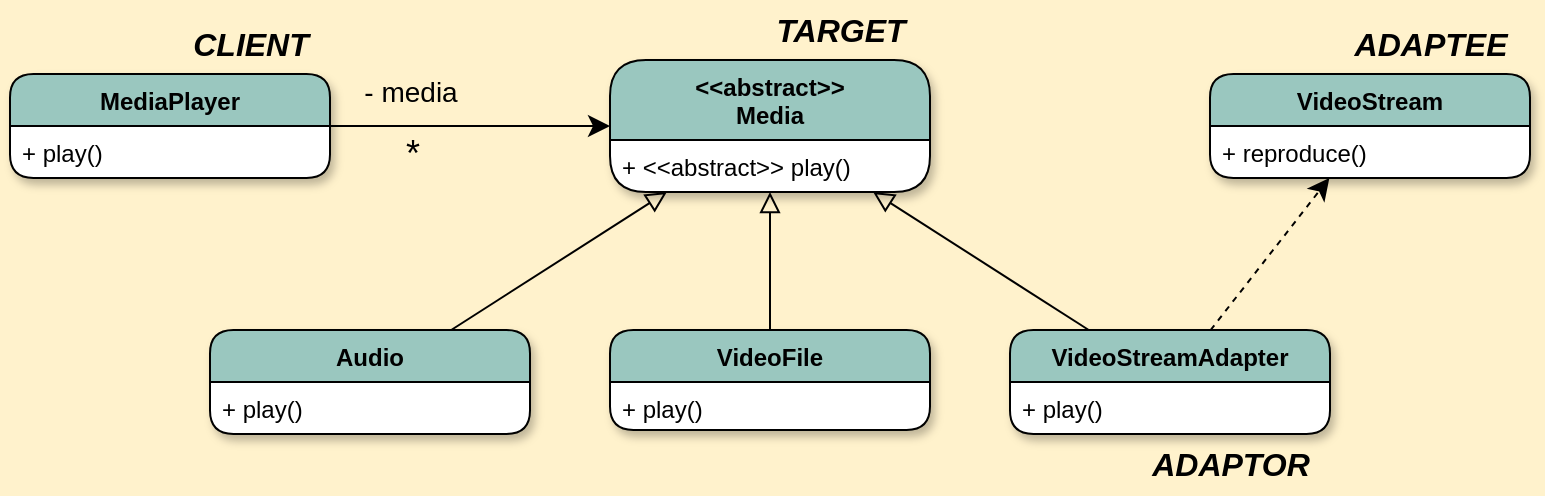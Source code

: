 <mxfile version="24.1.0" type="device">
  <diagram id="C5RBs43oDa-KdzZeNtuy" name="Page-1">
    <mxGraphModel dx="1707" dy="574" grid="1" gridSize="10" guides="1" tooltips="1" connect="1" arrows="1" fold="1" page="1" pageScale="1" pageWidth="827" pageHeight="1169" background="#FFF2CC" math="0" shadow="0">
      <root>
        <mxCell id="WIyWlLk6GJQsqaUBKTNV-0" />
        <mxCell id="WIyWlLk6GJQsqaUBKTNV-1" parent="WIyWlLk6GJQsqaUBKTNV-0" />
        <mxCell id="pfU2cds7c2ROvcjzNyZ2-8" style="edgeStyle=none;curved=1;rounded=0;orthogonalLoop=1;jettySize=auto;html=1;fontSize=12;startSize=8;endSize=8;strokeColor=#000000;" parent="WIyWlLk6GJQsqaUBKTNV-1" source="pfU2cds7c2ROvcjzNyZ2-0" target="pfU2cds7c2ROvcjzNyZ2-4" edge="1">
          <mxGeometry relative="1" as="geometry" />
        </mxCell>
        <mxCell id="pfU2cds7c2ROvcjzNyZ2-9" value="- media" style="edgeLabel;html=1;align=center;verticalAlign=middle;resizable=0;points=[];fontSize=14;labelBackgroundColor=none;fontColor=#000000;" parent="pfU2cds7c2ROvcjzNyZ2-8" vertex="1" connectable="0">
          <mxGeometry x="-0.431" y="-2" relative="1" as="geometry">
            <mxPoint y="-19" as="offset" />
          </mxGeometry>
        </mxCell>
        <mxCell id="pfU2cds7c2ROvcjzNyZ2-39" value="*" style="edgeLabel;html=1;align=center;verticalAlign=middle;resizable=0;points=[];fontSize=18;labelBackgroundColor=none;fontColor=#000000;" parent="pfU2cds7c2ROvcjzNyZ2-8" vertex="1" connectable="0">
          <mxGeometry x="-0.414" relative="1" as="geometry">
            <mxPoint y="14" as="offset" />
          </mxGeometry>
        </mxCell>
        <mxCell id="pfU2cds7c2ROvcjzNyZ2-0" value="MediaPlayer" style="swimlane;fontStyle=1;align=center;verticalAlign=top;childLayout=stackLayout;horizontal=1;startSize=26;horizontalStack=0;resizeParent=1;resizeParentMax=0;resizeLast=0;collapsible=1;marginBottom=0;whiteSpace=wrap;html=1;fillColor=#9AC7BF;swimlaneFillColor=default;rounded=1;shadow=1;" parent="WIyWlLk6GJQsqaUBKTNV-1" vertex="1">
          <mxGeometry y="190" width="160" height="52" as="geometry" />
        </mxCell>
        <mxCell id="pfU2cds7c2ROvcjzNyZ2-37" value="+ play()" style="text;strokeColor=none;fillColor=none;align=left;verticalAlign=top;spacingLeft=4;spacingRight=4;overflow=hidden;rotatable=0;points=[[0,0.5],[1,0.5]];portConstraint=eastwest;whiteSpace=wrap;html=1;" parent="pfU2cds7c2ROvcjzNyZ2-0" vertex="1">
          <mxGeometry y="26" width="160" height="26" as="geometry" />
        </mxCell>
        <mxCell id="pfU2cds7c2ROvcjzNyZ2-4" value="&amp;lt;&amp;lt;abstract&amp;gt;&amp;gt;&lt;div&gt;Media&lt;/div&gt;" style="swimlane;fontStyle=1;align=center;verticalAlign=top;childLayout=stackLayout;horizontal=1;startSize=40;horizontalStack=0;resizeParent=1;resizeParentMax=0;resizeLast=0;collapsible=1;marginBottom=0;whiteSpace=wrap;html=1;fillColor=#9AC7BF;swimlaneFillColor=default;rounded=1;shadow=1;" parent="WIyWlLk6GJQsqaUBKTNV-1" vertex="1">
          <mxGeometry x="300" y="183" width="160" height="66" as="geometry" />
        </mxCell>
        <mxCell id="pfU2cds7c2ROvcjzNyZ2-7" value="+ &amp;lt;&amp;lt;abstract&amp;gt;&amp;gt; play()" style="text;strokeColor=none;fillColor=none;align=left;verticalAlign=top;spacingLeft=4;spacingRight=4;overflow=hidden;rotatable=0;points=[[0,0.5],[1,0.5]];portConstraint=eastwest;whiteSpace=wrap;html=1;" parent="pfU2cds7c2ROvcjzNyZ2-4" vertex="1">
          <mxGeometry y="40" width="160" height="26" as="geometry" />
        </mxCell>
        <mxCell id="pfU2cds7c2ROvcjzNyZ2-18" style="edgeStyle=none;curved=1;rounded=0;orthogonalLoop=1;jettySize=auto;html=1;fontSize=12;startSize=8;endSize=8;endArrow=block;endFill=0;strokeColor=#000000;" parent="WIyWlLk6GJQsqaUBKTNV-1" source="pfU2cds7c2ROvcjzNyZ2-10" target="pfU2cds7c2ROvcjzNyZ2-4" edge="1">
          <mxGeometry relative="1" as="geometry" />
        </mxCell>
        <mxCell id="pfU2cds7c2ROvcjzNyZ2-10" value="Audio" style="swimlane;fontStyle=1;align=center;verticalAlign=top;childLayout=stackLayout;horizontal=1;startSize=26;horizontalStack=0;resizeParent=1;resizeParentMax=0;resizeLast=0;collapsible=1;marginBottom=0;whiteSpace=wrap;html=1;fillColor=#9AC7BF;swimlaneFillColor=default;rounded=1;shadow=1;" parent="WIyWlLk6GJQsqaUBKTNV-1" vertex="1">
          <mxGeometry x="100" y="318" width="160" height="52" as="geometry" />
        </mxCell>
        <mxCell id="pfU2cds7c2ROvcjzNyZ2-38" value="+ play()" style="text;strokeColor=none;fillColor=none;align=left;verticalAlign=top;spacingLeft=4;spacingRight=4;overflow=hidden;rotatable=0;points=[[0,0.5],[1,0.5]];portConstraint=eastwest;whiteSpace=wrap;html=1;" parent="pfU2cds7c2ROvcjzNyZ2-10" vertex="1">
          <mxGeometry y="26" width="160" height="26" as="geometry" />
        </mxCell>
        <mxCell id="pfU2cds7c2ROvcjzNyZ2-19" style="edgeStyle=none;curved=1;rounded=0;orthogonalLoop=1;jettySize=auto;html=1;fontSize=12;startSize=8;endSize=8;strokeColor=#000000;align=center;verticalAlign=middle;fontFamily=Helvetica;fontColor=default;labelBackgroundColor=default;endArrow=block;endFill=0;" parent="WIyWlLk6GJQsqaUBKTNV-1" source="pfU2cds7c2ROvcjzNyZ2-14" target="pfU2cds7c2ROvcjzNyZ2-4" edge="1">
          <mxGeometry relative="1" as="geometry" />
        </mxCell>
        <mxCell id="pfU2cds7c2ROvcjzNyZ2-14" value="VideoFile" style="swimlane;fontStyle=1;align=center;verticalAlign=top;childLayout=stackLayout;horizontal=1;startSize=26;horizontalStack=0;resizeParent=1;resizeParentMax=0;resizeLast=0;collapsible=1;marginBottom=0;whiteSpace=wrap;html=1;fillColor=#9AC7BF;swimlaneFillColor=default;rounded=1;shadow=1;" parent="WIyWlLk6GJQsqaUBKTNV-1" vertex="1">
          <mxGeometry x="300" y="318" width="160" height="50" as="geometry" />
        </mxCell>
        <mxCell id="pfU2cds7c2ROvcjzNyZ2-35" value="+ play()" style="text;strokeColor=none;fillColor=none;align=left;verticalAlign=top;spacingLeft=4;spacingRight=4;overflow=hidden;rotatable=0;points=[[0,0.5],[1,0.5]];portConstraint=eastwest;whiteSpace=wrap;html=1;" parent="pfU2cds7c2ROvcjzNyZ2-14" vertex="1">
          <mxGeometry y="26" width="160" height="24" as="geometry" />
        </mxCell>
        <mxCell id="pfU2cds7c2ROvcjzNyZ2-20" value="VideoStream" style="swimlane;fontStyle=1;align=center;verticalAlign=top;childLayout=stackLayout;horizontal=1;startSize=26;horizontalStack=0;resizeParent=1;resizeParentMax=0;resizeLast=0;collapsible=1;marginBottom=0;whiteSpace=wrap;html=1;fillColor=#9AC7BF;swimlaneFillColor=default;rounded=1;shadow=1;" parent="WIyWlLk6GJQsqaUBKTNV-1" vertex="1">
          <mxGeometry x="600" y="190" width="160" height="52" as="geometry" />
        </mxCell>
        <mxCell id="pfU2cds7c2ROvcjzNyZ2-23" value="+ reproduce()" style="text;strokeColor=none;fillColor=none;align=left;verticalAlign=top;spacingLeft=4;spacingRight=4;overflow=hidden;rotatable=0;points=[[0,0.5],[1,0.5]];portConstraint=eastwest;whiteSpace=wrap;html=1;" parent="pfU2cds7c2ROvcjzNyZ2-20" vertex="1">
          <mxGeometry y="26" width="160" height="26" as="geometry" />
        </mxCell>
        <mxCell id="pfU2cds7c2ROvcjzNyZ2-24" value="CLIENT" style="text;html=1;align=center;verticalAlign=middle;resizable=0;points=[];autosize=1;strokeColor=none;fillColor=none;fontSize=16;fontColor=#000000;fontStyle=3" parent="WIyWlLk6GJQsqaUBKTNV-1" vertex="1">
          <mxGeometry x="80" y="160" width="80" height="30" as="geometry" />
        </mxCell>
        <mxCell id="pfU2cds7c2ROvcjzNyZ2-25" value="TARGET" style="text;html=1;align=center;verticalAlign=middle;resizable=0;points=[];autosize=1;strokeColor=none;fillColor=none;fontSize=16;fontColor=#000000;fontStyle=3" parent="WIyWlLk6GJQsqaUBKTNV-1" vertex="1">
          <mxGeometry x="370" y="153" width="90" height="30" as="geometry" />
        </mxCell>
        <mxCell id="pfU2cds7c2ROvcjzNyZ2-26" value="ADAPTEE" style="text;html=1;align=center;verticalAlign=middle;resizable=0;points=[];autosize=1;strokeColor=none;fillColor=none;fontSize=16;fontColor=#000000;fontStyle=3" parent="WIyWlLk6GJQsqaUBKTNV-1" vertex="1">
          <mxGeometry x="660" y="160" width="100" height="30" as="geometry" />
        </mxCell>
        <mxCell id="pfU2cds7c2ROvcjzNyZ2-31" style="edgeStyle=none;curved=1;rounded=0;orthogonalLoop=1;jettySize=auto;html=1;fontSize=12;startSize=8;endSize=8;strokeColor=#000000;align=center;verticalAlign=middle;fontFamily=Helvetica;fontColor=default;labelBackgroundColor=default;endArrow=block;endFill=0;" parent="WIyWlLk6GJQsqaUBKTNV-1" source="pfU2cds7c2ROvcjzNyZ2-27" target="pfU2cds7c2ROvcjzNyZ2-4" edge="1">
          <mxGeometry relative="1" as="geometry" />
        </mxCell>
        <mxCell id="pfU2cds7c2ROvcjzNyZ2-32" style="edgeStyle=none;curved=1;rounded=0;orthogonalLoop=1;jettySize=auto;html=1;fontSize=12;startSize=8;endSize=8;dashed=1;strokeColor=#000000;" parent="WIyWlLk6GJQsqaUBKTNV-1" source="pfU2cds7c2ROvcjzNyZ2-27" target="pfU2cds7c2ROvcjzNyZ2-20" edge="1">
          <mxGeometry relative="1" as="geometry" />
        </mxCell>
        <mxCell id="pfU2cds7c2ROvcjzNyZ2-27" value="VideoStreamAdapter" style="swimlane;fontStyle=1;align=center;verticalAlign=top;childLayout=stackLayout;horizontal=1;startSize=26;horizontalStack=0;resizeParent=1;resizeParentMax=0;resizeLast=0;collapsible=1;marginBottom=0;whiteSpace=wrap;html=1;fillColor=#9AC7BF;swimlaneFillColor=default;rounded=1;shadow=1;" parent="WIyWlLk6GJQsqaUBKTNV-1" vertex="1">
          <mxGeometry x="500" y="318" width="160" height="52" as="geometry" />
        </mxCell>
        <mxCell id="pfU2cds7c2ROvcjzNyZ2-36" value="+ play()" style="text;strokeColor=none;fillColor=none;align=left;verticalAlign=top;spacingLeft=4;spacingRight=4;overflow=hidden;rotatable=0;points=[[0,0.5],[1,0.5]];portConstraint=eastwest;whiteSpace=wrap;html=1;" parent="pfU2cds7c2ROvcjzNyZ2-27" vertex="1">
          <mxGeometry y="26" width="160" height="26" as="geometry" />
        </mxCell>
        <mxCell id="pfU2cds7c2ROvcjzNyZ2-33" value="ADAPTOR" style="text;html=1;align=center;verticalAlign=middle;resizable=0;points=[];autosize=1;strokeColor=none;fillColor=none;fontSize=16;fontColor=#000000;fontStyle=3" parent="WIyWlLk6GJQsqaUBKTNV-1" vertex="1">
          <mxGeometry x="560" y="370" width="100" height="30" as="geometry" />
        </mxCell>
      </root>
    </mxGraphModel>
  </diagram>
</mxfile>
